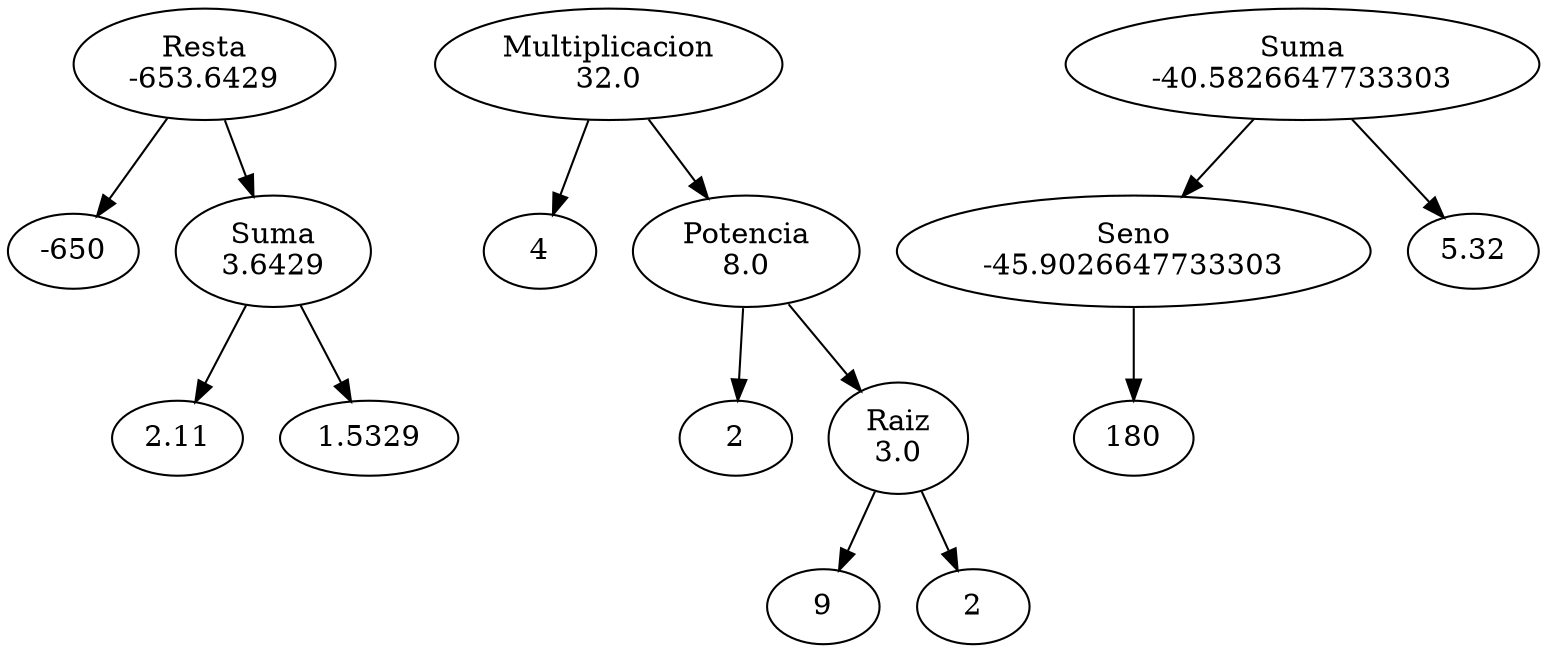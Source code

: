 digraph grafo{
nodo_0_0[label="Resta\n-653.6429"];
nodo_0_1_left[label="-650"];
nodo_0_0 -> nodo_0_1_left;
nodo_0_1_right[label="Suma\n3.6429"];
nodo_0_2_right_left[label="2.11"];
nodo_0_1_right -> nodo_0_2_right_left;
nodo_0_2_right_right[label="1.5329"];
nodo_0_1_right -> nodo_0_2_right_right;
nodo_0_0 -> nodo_0_1_right;
nodo_1_0[label="Multiplicacion\n32.0"];
nodo_1_1_left[label="4"];
nodo_1_0 -> nodo_1_1_left;
nodo_1_1_right[label="Potencia\n8.0"];
nodo_1_2_right_left[label="2"];
nodo_1_1_right -> nodo_1_2_right_left;
nodo_1_2_right_right[label="Raiz\n3.0"];
nodo_1_3_right_right_left[label="9"];
nodo_1_2_right_right -> nodo_1_3_right_right_left;
nodo_1_3_right_right_right[label="2"];
nodo_1_2_right_right -> nodo_1_3_right_right_right;
nodo_1_1_right -> nodo_1_2_right_right;
nodo_1_0 -> nodo_1_1_right;
nodo_2_0[label="Suma\n-40.5826647733303"];
nodo_2_1_left[label="Seno\n-45.9026647733303"];
nodo_2_2_left_angulo[label="180"];
nodo_2_1_left -> nodo_2_2_left_angulo;
nodo_2_0 -> nodo_2_1_left;
nodo_2_1_right[label="5.32"];
nodo_2_0 -> nodo_2_1_right;
}
